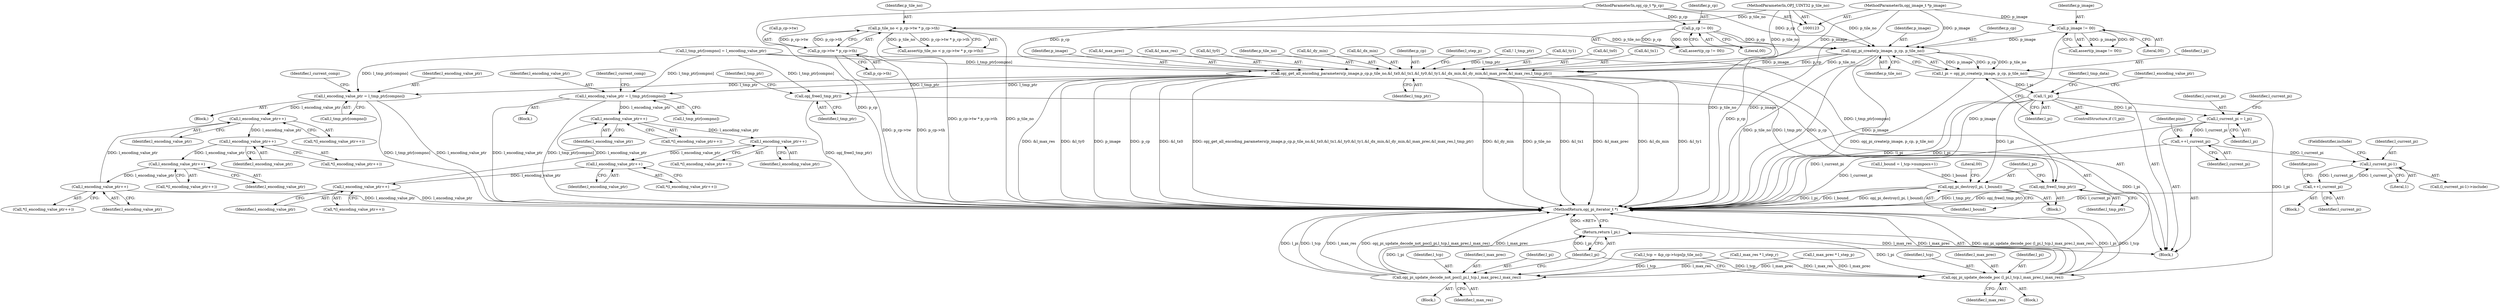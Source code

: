 digraph "0_openjpeg_c16bc057ba3f125051c9966cf1f5b68a05681de4@API" {
"1000253" [label="(Call,opj_pi_create(p_image, p_cp, p_tile_no))"];
"1000180" [label="(Call,p_image != 00)"];
"1000124" [label="(MethodParameterIn,opj_image_t *p_image)"];
"1000176" [label="(Call,p_cp != 00)"];
"1000125" [label="(MethodParameterIn,opj_cp_t *p_cp)"];
"1000184" [label="(Call,p_tile_no < p_cp->tw * p_cp->th)"];
"1000126" [label="(MethodParameterIn,OPJ_UINT32 p_tile_no)"];
"1000186" [label="(Call,p_cp->tw * p_cp->th)"];
"1000251" [label="(Call,l_pi = opj_pi_create(p_image, p_cp, p_tile_no))"];
"1000258" [label="(Call,!l_pi)"];
"1000331" [label="(Call,l_current_pi = l_pi)"];
"1000521" [label="(Call,++l_current_pi)"];
"1000678" [label="(Call,l_current_pi-1)"];
"1000682" [label="(Call,++l_current_pi)"];
"1000376" [label="(Call,opj_pi_destroy(l_pi, l_bound))"];
"1000699" [label="(Call,opj_pi_update_decode_poc (l_pi,l_tcp,l_max_prec,l_max_res))"];
"1000711" [label="(Return,return l_pi;)"];
"1000706" [label="(Call,opj_pi_update_decode_not_poc(l_pi,l_tcp,l_max_prec,l_max_res))"];
"1000290" [label="(Call,opj_get_all_encoding_parameters(p_image,p_cp,p_tile_no,&l_tx0,&l_tx1,&l_ty0,&l_ty1,&l_dx_min,&l_dy_min,&l_max_prec,&l_max_res,l_tmp_ptr))"];
"1000374" [label="(Call,opj_free(l_tmp_ptr))"];
"1000454" [label="(Call,l_encoding_value_ptr = l_tmp_ptr[compno])"];
"1000490" [label="(Call,l_encoding_value_ptr++)"];
"1000497" [label="(Call,l_encoding_value_ptr++)"];
"1000504" [label="(Call,l_encoding_value_ptr++)"];
"1000511" [label="(Call,l_encoding_value_ptr++)"];
"1000606" [label="(Call,l_encoding_value_ptr = l_tmp_ptr[compno])"];
"1000642" [label="(Call,l_encoding_value_ptr++)"];
"1000649" [label="(Call,l_encoding_value_ptr++)"];
"1000656" [label="(Call,l_encoding_value_ptr++)"];
"1000663" [label="(Call,l_encoding_value_ptr++)"];
"1000689" [label="(Call,opj_free(l_tmp_ptr))"];
"1000711" [label="(Return,return l_pi;)"];
"1000699" [label="(Call,opj_pi_update_decode_poc (l_pi,l_tcp,l_max_prec,l_max_res))"];
"1000681" [label="(FieldIdentifier,include)"];
"1000308" [label="(Call,&l_max_res)"];
"1000298" [label="(Call,&l_ty0)"];
"1000371" [label="(Block,)"];
"1000375" [label="(Identifier,l_tmp_ptr)"];
"1000180" [label="(Call,p_image != 00)"];
"1000127" [label="(Block,)"];
"1000680" [label="(Literal,1)"];
"1000293" [label="(Identifier,p_tile_no)"];
"1000304" [label="(Call,&l_dy_min)"];
"1000376" [label="(Call,opj_pi_destroy(l_pi, l_bound))"];
"1000254" [label="(Identifier,p_image)"];
"1000176" [label="(Call,p_cp != 00)"];
"1000187" [label="(Call,p_cp->tw)"];
"1000490" [label="(Call,l_encoding_value_ptr++)"];
"1000377" [label="(Identifier,l_pi)"];
"1000505" [label="(Identifier,l_encoding_value_ptr)"];
"1000713" [label="(MethodReturn,opj_pi_iterator_t *)"];
"1000175" [label="(Call,assert(p_cp != 00))"];
"1000532" [label="(Block,)"];
"1000336" [label="(Identifier,l_current_pi)"];
"1000491" [label="(Identifier,l_encoding_value_ptr)"];
"1000702" [label="(Identifier,l_max_prec)"];
"1000608" [label="(Call,l_tmp_ptr[compno])"];
"1000712" [label="(Identifier,l_pi)"];
"1000703" [label="(Identifier,l_max_res)"];
"1000290" [label="(Call,opj_get_all_encoding_parameters(p_image,p_cp,p_tile_no,&l_tx0,&l_tx1,&l_ty0,&l_ty1,&l_dx_min,&l_dy_min,&l_max_prec,&l_max_res,l_tmp_ptr))"];
"1000683" [label="(Identifier,l_current_pi)"];
"1000705" [label="(Block,)"];
"1000504" [label="(Call,l_encoding_value_ptr++)"];
"1000125" [label="(MethodParameterIn,opj_cp_t *p_cp)"];
"1000650" [label="(Identifier,l_encoding_value_ptr)"];
"1000455" [label="(Identifier,l_encoding_value_ptr)"];
"1000454" [label="(Call,l_encoding_value_ptr = l_tmp_ptr[compno])"];
"1000182" [label="(Literal,00)"];
"1000302" [label="(Call,&l_dx_min)"];
"1000179" [label="(Call,assert(p_image != 00))"];
"1000461" [label="(Identifier,l_current_comp)"];
"1000498" [label="(Identifier,l_encoding_value_ptr)"];
"1000253" [label="(Call,opj_pi_create(p_image, p_cp, p_tile_no))"];
"1000256" [label="(Identifier,p_tile_no)"];
"1000178" [label="(Literal,00)"];
"1000255" [label="(Identifier,p_cp)"];
"1000677" [label="(Call,(l_current_pi-1)->include)"];
"1000708" [label="(Identifier,l_tcp)"];
"1000531" [label="(Identifier,pino)"];
"1000607" [label="(Identifier,l_encoding_value_ptr)"];
"1000259" [label="(Identifier,l_pi)"];
"1000642" [label="(Call,l_encoding_value_ptr++)"];
"1000201" [label="(Call,l_bound = l_tcp->numpocs+1)"];
"1000682" [label="(Call,++l_current_pi)"];
"1000613" [label="(Identifier,l_current_comp)"];
"1000521" [label="(Call,++l_current_pi)"];
"1000126" [label="(MethodParameterIn,OPJ_UINT32 p_tile_no)"];
"1000710" [label="(Identifier,l_max_res)"];
"1000292" [label="(Identifier,p_cp)"];
"1000664" [label="(Identifier,l_encoding_value_ptr)"];
"1000268" [label="(Identifier,l_encoding_value_ptr)"];
"1000497" [label="(Call,l_encoding_value_ptr++)"];
"1000184" [label="(Call,p_tile_no < p_cp->tw * p_cp->th)"];
"1000312" [label="(Identifier,l_step_p)"];
"1000690" [label="(Identifier,l_tmp_ptr)"];
"1000663" [label="(Call,l_encoding_value_ptr++)"];
"1000244" [label="(Call,! l_tmp_ptr)"];
"1000332" [label="(Identifier,l_current_pi)"];
"1000599" [label="(Block,)"];
"1000692" [label="(Identifier,l_tmp_ptr)"];
"1000380" [label="(Literal,00)"];
"1000193" [label="(Call,l_tcp = &p_cp->tcps[p_tile_no])"];
"1000328" [label="(Call,l_max_res * l_step_r)"];
"1000511" [label="(Call,l_encoding_value_ptr++)"];
"1000300" [label="(Call,&l_ty1)"];
"1000190" [label="(Call,p_cp->th)"];
"1000701" [label="(Identifier,l_tcp)"];
"1000186" [label="(Call,p_cp->tw * p_cp->th)"];
"1000257" [label="(ControlStructure,if (!l_pi))"];
"1000510" [label="(Call,*(l_encoding_value_ptr++))"];
"1000489" [label="(Call,*(l_encoding_value_ptr++))"];
"1000294" [label="(Call,&l_tx0)"];
"1000183" [label="(Call,assert(p_tile_no < p_cp->tw * p_cp->th))"];
"1000310" [label="(Identifier,l_tmp_ptr)"];
"1000656" [label="(Call,l_encoding_value_ptr++)"];
"1000185" [label="(Identifier,p_tile_no)"];
"1000177" [label="(Identifier,p_cp)"];
"1000252" [label="(Identifier,l_pi)"];
"1000296" [label="(Call,&l_tx1)"];
"1000706" [label="(Call,opj_pi_update_decode_not_poc(l_pi,l_tcp,l_max_prec,l_max_res))"];
"1000316" [label="(Call,l_max_prec * l_step_p)"];
"1000689" [label="(Call,opj_free(l_tmp_ptr))"];
"1000709" [label="(Identifier,l_max_prec)"];
"1000643" [label="(Identifier,l_encoding_value_ptr)"];
"1000700" [label="(Identifier,l_pi)"];
"1000503" [label="(Call,*(l_encoding_value_ptr++))"];
"1000496" [label="(Call,*(l_encoding_value_ptr++))"];
"1000456" [label="(Call,l_tmp_ptr[compno])"];
"1000641" [label="(Call,*(l_encoding_value_ptr++))"];
"1000648" [label="(Call,*(l_encoding_value_ptr++))"];
"1000655" [label="(Call,*(l_encoding_value_ptr++))"];
"1000291" [label="(Identifier,p_image)"];
"1000251" [label="(Call,l_pi = opj_pi_create(p_image, p_cp, p_tile_no))"];
"1000333" [label="(Identifier,l_pi)"];
"1000525" [label="(Identifier,pino)"];
"1000447" [label="(Block,)"];
"1000649" [label="(Call,l_encoding_value_ptr++)"];
"1000657" [label="(Identifier,l_encoding_value_ptr)"];
"1000124" [label="(MethodParameterIn,opj_image_t *p_image)"];
"1000258" [label="(Call,!l_pi)"];
"1000512" [label="(Identifier,l_encoding_value_ptr)"];
"1000662" [label="(Call,*(l_encoding_value_ptr++))"];
"1000262" [label="(Identifier,l_tmp_data)"];
"1000522" [label="(Identifier,l_current_pi)"];
"1000707" [label="(Identifier,l_pi)"];
"1000679" [label="(Identifier,l_current_pi)"];
"1000306" [label="(Call,&l_max_prec)"];
"1000282" [label="(Call,l_tmp_ptr[compno] = l_encoding_value_ptr)"];
"1000698" [label="(Block,)"];
"1000606" [label="(Call,l_encoding_value_ptr = l_tmp_ptr[compno])"];
"1000378" [label="(Identifier,l_bound)"];
"1000181" [label="(Identifier,p_image)"];
"1000678" [label="(Call,l_current_pi-1)"];
"1000331" [label="(Call,l_current_pi = l_pi)"];
"1000374" [label="(Call,opj_free(l_tmp_ptr))"];
"1000253" -> "1000251"  [label="AST: "];
"1000253" -> "1000256"  [label="CFG: "];
"1000254" -> "1000253"  [label="AST: "];
"1000255" -> "1000253"  [label="AST: "];
"1000256" -> "1000253"  [label="AST: "];
"1000251" -> "1000253"  [label="CFG: "];
"1000253" -> "1000713"  [label="DDG: p_cp"];
"1000253" -> "1000713"  [label="DDG: p_image"];
"1000253" -> "1000713"  [label="DDG: p_tile_no"];
"1000253" -> "1000251"  [label="DDG: p_image"];
"1000253" -> "1000251"  [label="DDG: p_cp"];
"1000253" -> "1000251"  [label="DDG: p_tile_no"];
"1000180" -> "1000253"  [label="DDG: p_image"];
"1000124" -> "1000253"  [label="DDG: p_image"];
"1000176" -> "1000253"  [label="DDG: p_cp"];
"1000125" -> "1000253"  [label="DDG: p_cp"];
"1000184" -> "1000253"  [label="DDG: p_tile_no"];
"1000126" -> "1000253"  [label="DDG: p_tile_no"];
"1000253" -> "1000290"  [label="DDG: p_image"];
"1000253" -> "1000290"  [label="DDG: p_cp"];
"1000253" -> "1000290"  [label="DDG: p_tile_no"];
"1000180" -> "1000179"  [label="AST: "];
"1000180" -> "1000182"  [label="CFG: "];
"1000181" -> "1000180"  [label="AST: "];
"1000182" -> "1000180"  [label="AST: "];
"1000179" -> "1000180"  [label="CFG: "];
"1000180" -> "1000713"  [label="DDG: p_image"];
"1000180" -> "1000179"  [label="DDG: p_image"];
"1000180" -> "1000179"  [label="DDG: 00"];
"1000124" -> "1000180"  [label="DDG: p_image"];
"1000124" -> "1000123"  [label="AST: "];
"1000124" -> "1000713"  [label="DDG: p_image"];
"1000124" -> "1000290"  [label="DDG: p_image"];
"1000176" -> "1000175"  [label="AST: "];
"1000176" -> "1000178"  [label="CFG: "];
"1000177" -> "1000176"  [label="AST: "];
"1000178" -> "1000176"  [label="AST: "];
"1000175" -> "1000176"  [label="CFG: "];
"1000176" -> "1000713"  [label="DDG: p_cp"];
"1000176" -> "1000175"  [label="DDG: p_cp"];
"1000176" -> "1000175"  [label="DDG: 00"];
"1000125" -> "1000176"  [label="DDG: p_cp"];
"1000125" -> "1000123"  [label="AST: "];
"1000125" -> "1000713"  [label="DDG: p_cp"];
"1000125" -> "1000290"  [label="DDG: p_cp"];
"1000184" -> "1000183"  [label="AST: "];
"1000184" -> "1000186"  [label="CFG: "];
"1000185" -> "1000184"  [label="AST: "];
"1000186" -> "1000184"  [label="AST: "];
"1000183" -> "1000184"  [label="CFG: "];
"1000184" -> "1000713"  [label="DDG: p_cp->tw * p_cp->th"];
"1000184" -> "1000713"  [label="DDG: p_tile_no"];
"1000184" -> "1000183"  [label="DDG: p_tile_no"];
"1000184" -> "1000183"  [label="DDG: p_cp->tw * p_cp->th"];
"1000126" -> "1000184"  [label="DDG: p_tile_no"];
"1000186" -> "1000184"  [label="DDG: p_cp->tw"];
"1000186" -> "1000184"  [label="DDG: p_cp->th"];
"1000126" -> "1000123"  [label="AST: "];
"1000126" -> "1000713"  [label="DDG: p_tile_no"];
"1000126" -> "1000290"  [label="DDG: p_tile_no"];
"1000186" -> "1000190"  [label="CFG: "];
"1000187" -> "1000186"  [label="AST: "];
"1000190" -> "1000186"  [label="AST: "];
"1000186" -> "1000713"  [label="DDG: p_cp->tw"];
"1000186" -> "1000713"  [label="DDG: p_cp->th"];
"1000251" -> "1000127"  [label="AST: "];
"1000252" -> "1000251"  [label="AST: "];
"1000259" -> "1000251"  [label="CFG: "];
"1000251" -> "1000713"  [label="DDG: opj_pi_create(p_image, p_cp, p_tile_no)"];
"1000251" -> "1000258"  [label="DDG: l_pi"];
"1000258" -> "1000257"  [label="AST: "];
"1000258" -> "1000259"  [label="CFG: "];
"1000259" -> "1000258"  [label="AST: "];
"1000262" -> "1000258"  [label="CFG: "];
"1000268" -> "1000258"  [label="CFG: "];
"1000258" -> "1000713"  [label="DDG: l_pi"];
"1000258" -> "1000713"  [label="DDG: !l_pi"];
"1000258" -> "1000331"  [label="DDG: l_pi"];
"1000258" -> "1000376"  [label="DDG: l_pi"];
"1000258" -> "1000699"  [label="DDG: l_pi"];
"1000258" -> "1000706"  [label="DDG: l_pi"];
"1000331" -> "1000127"  [label="AST: "];
"1000331" -> "1000333"  [label="CFG: "];
"1000332" -> "1000331"  [label="AST: "];
"1000333" -> "1000331"  [label="AST: "];
"1000336" -> "1000331"  [label="CFG: "];
"1000331" -> "1000713"  [label="DDG: l_current_pi"];
"1000331" -> "1000521"  [label="DDG: l_current_pi"];
"1000521" -> "1000127"  [label="AST: "];
"1000521" -> "1000522"  [label="CFG: "];
"1000522" -> "1000521"  [label="AST: "];
"1000525" -> "1000521"  [label="CFG: "];
"1000521" -> "1000713"  [label="DDG: l_current_pi"];
"1000521" -> "1000678"  [label="DDG: l_current_pi"];
"1000678" -> "1000677"  [label="AST: "];
"1000678" -> "1000680"  [label="CFG: "];
"1000679" -> "1000678"  [label="AST: "];
"1000680" -> "1000678"  [label="AST: "];
"1000681" -> "1000678"  [label="CFG: "];
"1000682" -> "1000678"  [label="DDG: l_current_pi"];
"1000678" -> "1000682"  [label="DDG: l_current_pi"];
"1000682" -> "1000532"  [label="AST: "];
"1000682" -> "1000683"  [label="CFG: "];
"1000683" -> "1000682"  [label="AST: "];
"1000531" -> "1000682"  [label="CFG: "];
"1000682" -> "1000713"  [label="DDG: l_current_pi"];
"1000376" -> "1000371"  [label="AST: "];
"1000376" -> "1000378"  [label="CFG: "];
"1000377" -> "1000376"  [label="AST: "];
"1000378" -> "1000376"  [label="AST: "];
"1000380" -> "1000376"  [label="CFG: "];
"1000376" -> "1000713"  [label="DDG: opj_pi_destroy(l_pi, l_bound)"];
"1000376" -> "1000713"  [label="DDG: l_pi"];
"1000376" -> "1000713"  [label="DDG: l_bound"];
"1000201" -> "1000376"  [label="DDG: l_bound"];
"1000699" -> "1000698"  [label="AST: "];
"1000699" -> "1000703"  [label="CFG: "];
"1000700" -> "1000699"  [label="AST: "];
"1000701" -> "1000699"  [label="AST: "];
"1000702" -> "1000699"  [label="AST: "];
"1000703" -> "1000699"  [label="AST: "];
"1000712" -> "1000699"  [label="CFG: "];
"1000699" -> "1000713"  [label="DDG: l_pi"];
"1000699" -> "1000713"  [label="DDG: l_tcp"];
"1000699" -> "1000713"  [label="DDG: opj_pi_update_decode_poc (l_pi,l_tcp,l_max_prec,l_max_res)"];
"1000699" -> "1000713"  [label="DDG: l_max_prec"];
"1000699" -> "1000713"  [label="DDG: l_max_res"];
"1000193" -> "1000699"  [label="DDG: l_tcp"];
"1000316" -> "1000699"  [label="DDG: l_max_prec"];
"1000328" -> "1000699"  [label="DDG: l_max_res"];
"1000699" -> "1000711"  [label="DDG: l_pi"];
"1000711" -> "1000127"  [label="AST: "];
"1000711" -> "1000712"  [label="CFG: "];
"1000712" -> "1000711"  [label="AST: "];
"1000713" -> "1000711"  [label="CFG: "];
"1000711" -> "1000713"  [label="DDG: <RET>"];
"1000712" -> "1000711"  [label="DDG: l_pi"];
"1000706" -> "1000711"  [label="DDG: l_pi"];
"1000706" -> "1000705"  [label="AST: "];
"1000706" -> "1000710"  [label="CFG: "];
"1000707" -> "1000706"  [label="AST: "];
"1000708" -> "1000706"  [label="AST: "];
"1000709" -> "1000706"  [label="AST: "];
"1000710" -> "1000706"  [label="AST: "];
"1000712" -> "1000706"  [label="CFG: "];
"1000706" -> "1000713"  [label="DDG: l_max_prec"];
"1000706" -> "1000713"  [label="DDG: l_tcp"];
"1000706" -> "1000713"  [label="DDG: l_max_res"];
"1000706" -> "1000713"  [label="DDG: opj_pi_update_decode_not_poc(l_pi,l_tcp,l_max_prec,l_max_res)"];
"1000706" -> "1000713"  [label="DDG: l_pi"];
"1000193" -> "1000706"  [label="DDG: l_tcp"];
"1000316" -> "1000706"  [label="DDG: l_max_prec"];
"1000328" -> "1000706"  [label="DDG: l_max_res"];
"1000290" -> "1000127"  [label="AST: "];
"1000290" -> "1000310"  [label="CFG: "];
"1000291" -> "1000290"  [label="AST: "];
"1000292" -> "1000290"  [label="AST: "];
"1000293" -> "1000290"  [label="AST: "];
"1000294" -> "1000290"  [label="AST: "];
"1000296" -> "1000290"  [label="AST: "];
"1000298" -> "1000290"  [label="AST: "];
"1000300" -> "1000290"  [label="AST: "];
"1000302" -> "1000290"  [label="AST: "];
"1000304" -> "1000290"  [label="AST: "];
"1000306" -> "1000290"  [label="AST: "];
"1000308" -> "1000290"  [label="AST: "];
"1000310" -> "1000290"  [label="AST: "];
"1000312" -> "1000290"  [label="CFG: "];
"1000290" -> "1000713"  [label="DDG: &l_ty0"];
"1000290" -> "1000713"  [label="DDG: p_image"];
"1000290" -> "1000713"  [label="DDG: p_cp"];
"1000290" -> "1000713"  [label="DDG: &l_tx0"];
"1000290" -> "1000713"  [label="DDG: opj_get_all_encoding_parameters(p_image,p_cp,p_tile_no,&l_tx0,&l_tx1,&l_ty0,&l_ty1,&l_dx_min,&l_dy_min,&l_max_prec,&l_max_res,l_tmp_ptr)"];
"1000290" -> "1000713"  [label="DDG: &l_dy_min"];
"1000290" -> "1000713"  [label="DDG: p_tile_no"];
"1000290" -> "1000713"  [label="DDG: &l_tx1"];
"1000290" -> "1000713"  [label="DDG: &l_max_prec"];
"1000290" -> "1000713"  [label="DDG: &l_dx_min"];
"1000290" -> "1000713"  [label="DDG: &l_ty1"];
"1000290" -> "1000713"  [label="DDG: &l_max_res"];
"1000244" -> "1000290"  [label="DDG: l_tmp_ptr"];
"1000282" -> "1000290"  [label="DDG: l_tmp_ptr[compno]"];
"1000290" -> "1000374"  [label="DDG: l_tmp_ptr"];
"1000290" -> "1000454"  [label="DDG: l_tmp_ptr"];
"1000290" -> "1000606"  [label="DDG: l_tmp_ptr"];
"1000290" -> "1000689"  [label="DDG: l_tmp_ptr"];
"1000374" -> "1000371"  [label="AST: "];
"1000374" -> "1000375"  [label="CFG: "];
"1000375" -> "1000374"  [label="AST: "];
"1000377" -> "1000374"  [label="CFG: "];
"1000374" -> "1000713"  [label="DDG: l_tmp_ptr"];
"1000374" -> "1000713"  [label="DDG: opj_free(l_tmp_ptr)"];
"1000282" -> "1000374"  [label="DDG: l_tmp_ptr[compno]"];
"1000454" -> "1000447"  [label="AST: "];
"1000454" -> "1000456"  [label="CFG: "];
"1000455" -> "1000454"  [label="AST: "];
"1000456" -> "1000454"  [label="AST: "];
"1000461" -> "1000454"  [label="CFG: "];
"1000454" -> "1000713"  [label="DDG: l_encoding_value_ptr"];
"1000454" -> "1000713"  [label="DDG: l_tmp_ptr[compno]"];
"1000282" -> "1000454"  [label="DDG: l_tmp_ptr[compno]"];
"1000454" -> "1000490"  [label="DDG: l_encoding_value_ptr"];
"1000490" -> "1000489"  [label="AST: "];
"1000490" -> "1000491"  [label="CFG: "];
"1000491" -> "1000490"  [label="AST: "];
"1000489" -> "1000490"  [label="CFG: "];
"1000511" -> "1000490"  [label="DDG: l_encoding_value_ptr"];
"1000490" -> "1000497"  [label="DDG: l_encoding_value_ptr"];
"1000497" -> "1000496"  [label="AST: "];
"1000497" -> "1000498"  [label="CFG: "];
"1000498" -> "1000497"  [label="AST: "];
"1000496" -> "1000497"  [label="CFG: "];
"1000497" -> "1000504"  [label="DDG: l_encoding_value_ptr"];
"1000504" -> "1000503"  [label="AST: "];
"1000504" -> "1000505"  [label="CFG: "];
"1000505" -> "1000504"  [label="AST: "];
"1000503" -> "1000504"  [label="CFG: "];
"1000504" -> "1000511"  [label="DDG: l_encoding_value_ptr"];
"1000511" -> "1000510"  [label="AST: "];
"1000511" -> "1000512"  [label="CFG: "];
"1000512" -> "1000511"  [label="AST: "];
"1000510" -> "1000511"  [label="CFG: "];
"1000511" -> "1000713"  [label="DDG: l_encoding_value_ptr"];
"1000606" -> "1000599"  [label="AST: "];
"1000606" -> "1000608"  [label="CFG: "];
"1000607" -> "1000606"  [label="AST: "];
"1000608" -> "1000606"  [label="AST: "];
"1000613" -> "1000606"  [label="CFG: "];
"1000606" -> "1000713"  [label="DDG: l_encoding_value_ptr"];
"1000606" -> "1000713"  [label="DDG: l_tmp_ptr[compno]"];
"1000282" -> "1000606"  [label="DDG: l_tmp_ptr[compno]"];
"1000606" -> "1000642"  [label="DDG: l_encoding_value_ptr"];
"1000642" -> "1000641"  [label="AST: "];
"1000642" -> "1000643"  [label="CFG: "];
"1000643" -> "1000642"  [label="AST: "];
"1000641" -> "1000642"  [label="CFG: "];
"1000663" -> "1000642"  [label="DDG: l_encoding_value_ptr"];
"1000642" -> "1000649"  [label="DDG: l_encoding_value_ptr"];
"1000649" -> "1000648"  [label="AST: "];
"1000649" -> "1000650"  [label="CFG: "];
"1000650" -> "1000649"  [label="AST: "];
"1000648" -> "1000649"  [label="CFG: "];
"1000649" -> "1000656"  [label="DDG: l_encoding_value_ptr"];
"1000656" -> "1000655"  [label="AST: "];
"1000656" -> "1000657"  [label="CFG: "];
"1000657" -> "1000656"  [label="AST: "];
"1000655" -> "1000656"  [label="CFG: "];
"1000656" -> "1000663"  [label="DDG: l_encoding_value_ptr"];
"1000663" -> "1000662"  [label="AST: "];
"1000663" -> "1000664"  [label="CFG: "];
"1000664" -> "1000663"  [label="AST: "];
"1000662" -> "1000663"  [label="CFG: "];
"1000663" -> "1000713"  [label="DDG: l_encoding_value_ptr"];
"1000689" -> "1000127"  [label="AST: "];
"1000689" -> "1000690"  [label="CFG: "];
"1000690" -> "1000689"  [label="AST: "];
"1000692" -> "1000689"  [label="CFG: "];
"1000689" -> "1000713"  [label="DDG: opj_free(l_tmp_ptr)"];
"1000282" -> "1000689"  [label="DDG: l_tmp_ptr[compno]"];
}
